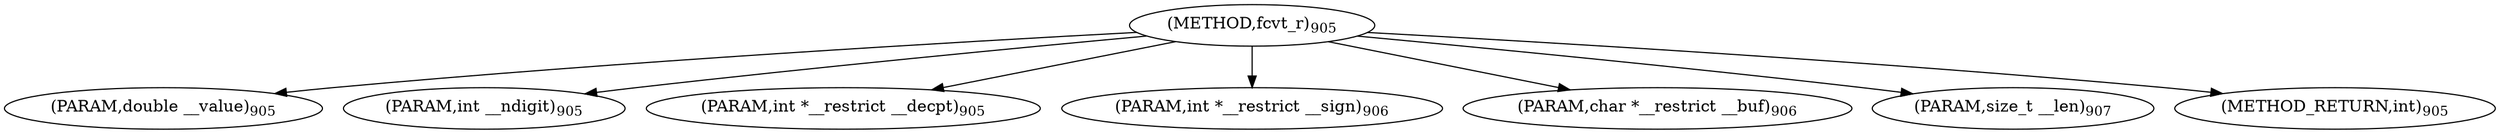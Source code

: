 digraph "fcvt_r" {  
"33378" [label = <(METHOD,fcvt_r)<SUB>905</SUB>> ]
"33379" [label = <(PARAM,double __value)<SUB>905</SUB>> ]
"33380" [label = <(PARAM,int __ndigit)<SUB>905</SUB>> ]
"33381" [label = <(PARAM,int *__restrict __decpt)<SUB>905</SUB>> ]
"33382" [label = <(PARAM,int *__restrict __sign)<SUB>906</SUB>> ]
"33383" [label = <(PARAM,char *__restrict __buf)<SUB>906</SUB>> ]
"33384" [label = <(PARAM,size_t __len)<SUB>907</SUB>> ]
"33385" [label = <(METHOD_RETURN,int)<SUB>905</SUB>> ]
  "33378" -> "33379" 
  "33378" -> "33380" 
  "33378" -> "33381" 
  "33378" -> "33382" 
  "33378" -> "33383" 
  "33378" -> "33384" 
  "33378" -> "33385" 
}
